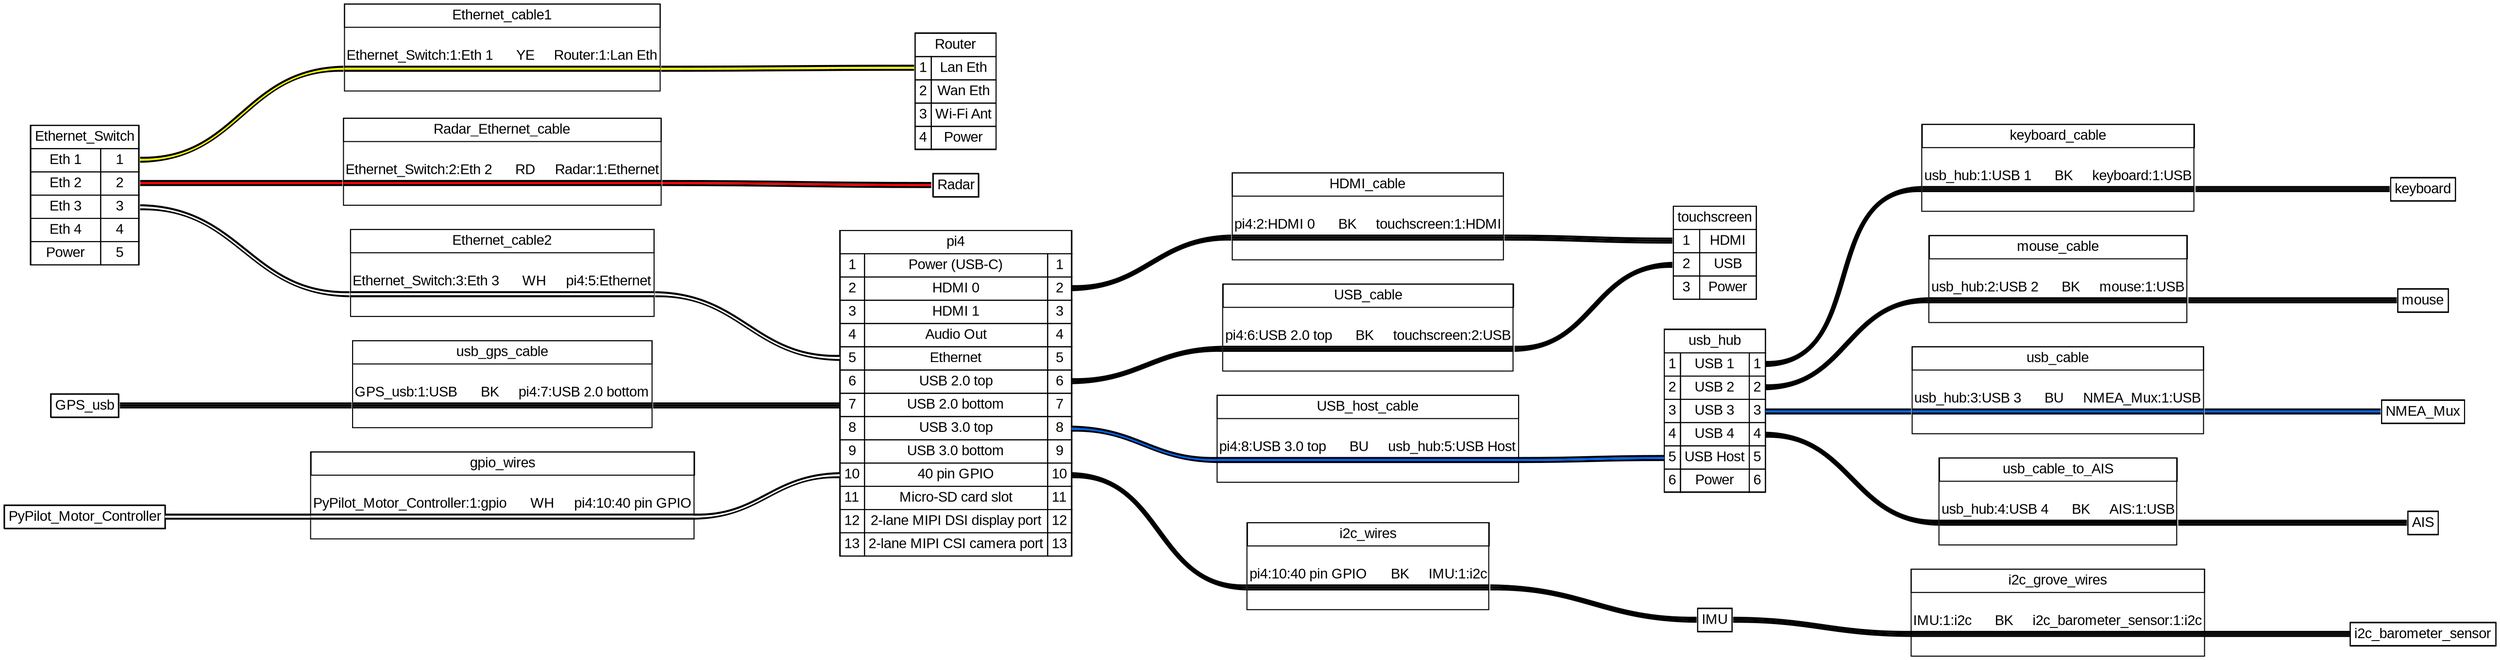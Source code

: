 graph {
// Graph generated by WireViz 0.3.2
// https://github.com/formatc1702/WireViz
	graph [bgcolor="#FFFFFF" fontname=arial nodesep=0.33 rankdir=LR ranksep=2]
	node [fillcolor="#FFFFFF" fontname=arial height=0 margin=0 shape=none style=filled width=0]
	edge [fontname=arial style=bold]
	pi4 [label=<
<table border="0" cellspacing="0" cellpadding="0">
 <tr><td>
  <table border="0" cellspacing="0" cellpadding="3" cellborder="1"><tr>
   <td balign="left">pi4</td>
  </tr></table>
 </td></tr>
 <tr><td>
  <table border="0" cellspacing="0" cellpadding="3" cellborder="1">
   <tr>
    <td port="p1l">1</td>
    <td>Power (USB-C)</td>
    <td port="p1r">1</td>
   </tr>
   <tr>
    <td port="p2l">2</td>
    <td>HDMI 0</td>
    <td port="p2r">2</td>
   </tr>
   <tr>
    <td port="p3l">3</td>
    <td>HDMI 1</td>
    <td port="p3r">3</td>
   </tr>
   <tr>
    <td port="p4l">4</td>
    <td>Audio Out</td>
    <td port="p4r">4</td>
   </tr>
   <tr>
    <td port="p5l">5</td>
    <td>Ethernet</td>
    <td port="p5r">5</td>
   </tr>
   <tr>
    <td port="p6l">6</td>
    <td>USB 2.0 top</td>
    <td port="p6r">6</td>
   </tr>
   <tr>
    <td port="p7l">7</td>
    <td>USB 2.0 bottom</td>
    <td port="p7r">7</td>
   </tr>
   <tr>
    <td port="p8l">8</td>
    <td>USB 3.0 top</td>
    <td port="p8r">8</td>
   </tr>
   <tr>
    <td port="p9l">9</td>
    <td>USB 3.0 bottom</td>
    <td port="p9r">9</td>
   </tr>
   <tr>
    <td port="p10l">10</td>
    <td>40 pin GPIO</td>
    <td port="p10r">10</td>
   </tr>
   <tr>
    <td port="p11l">11</td>
    <td>Micro-SD card slot</td>
    <td port="p11r">11</td>
   </tr>
   <tr>
    <td port="p12l">12</td>
    <td>2-lane MIPI DSI display port</td>
    <td port="p12r">12</td>
   </tr>
   <tr>
    <td port="p13l">13</td>
    <td>2-lane MIPI CSI camera port</td>
    <td port="p13r">13</td>
   </tr>
  </table>
 </td></tr>
</table>
> fillcolor="#FFFFFF" shape=box style=filled]
	usb_hub [label=<
<table border="0" cellspacing="0" cellpadding="0">
 <tr><td>
  <table border="0" cellspacing="0" cellpadding="3" cellborder="1"><tr>
   <td balign="left">usb_hub</td>
  </tr></table>
 </td></tr>
 <tr><td>
  <table border="0" cellspacing="0" cellpadding="3" cellborder="1">
   <tr>
    <td port="p1l">1</td>
    <td>USB 1</td>
    <td port="p1r">1</td>
   </tr>
   <tr>
    <td port="p2l">2</td>
    <td>USB 2</td>
    <td port="p2r">2</td>
   </tr>
   <tr>
    <td port="p3l">3</td>
    <td>USB 3</td>
    <td port="p3r">3</td>
   </tr>
   <tr>
    <td port="p4l">4</td>
    <td>USB 4</td>
    <td port="p4r">4</td>
   </tr>
   <tr>
    <td port="p5l">5</td>
    <td>USB Host</td>
    <td port="p5r">5</td>
   </tr>
   <tr>
    <td port="p6l">6</td>
    <td>Power</td>
    <td port="p6r">6</td>
   </tr>
  </table>
 </td></tr>
</table>
> fillcolor="#FFFFFF" shape=box style=filled]
	Ethernet_Switch [label=<
<table border="0" cellspacing="0" cellpadding="0">
 <tr><td>
  <table border="0" cellspacing="0" cellpadding="3" cellborder="1"><tr>
   <td balign="left">Ethernet_Switch</td>
  </tr></table>
 </td></tr>
 <tr><td>
  <table border="0" cellspacing="0" cellpadding="3" cellborder="1">
   <tr>
    <td>Eth 1</td>
    <td port="p1r">1</td>
   </tr>
   <tr>
    <td>Eth 2</td>
    <td port="p2r">2</td>
   </tr>
   <tr>
    <td>Eth 3</td>
    <td port="p3r">3</td>
   </tr>
   <tr>
    <td>Eth 4</td>
    <td port="p4r">4</td>
   </tr>
   <tr>
    <td>Power</td>
    <td port="p5r">5</td>
   </tr>
  </table>
 </td></tr>
</table>
> fillcolor="#FFFFFF" shape=box style=filled]
	Router [label=<
<table border="0" cellspacing="0" cellpadding="0">
 <tr><td>
  <table border="0" cellspacing="0" cellpadding="3" cellborder="1"><tr>
   <td balign="left">Router</td>
  </tr></table>
 </td></tr>
 <tr><td>
  <table border="0" cellspacing="0" cellpadding="3" cellborder="1">
   <tr>
    <td port="p1l">1</td>
    <td>Lan Eth</td>
   </tr>
   <tr>
    <td port="p2l">2</td>
    <td>Wan Eth</td>
   </tr>
   <tr>
    <td port="p3l">3</td>
    <td>Wi-Fi Ant</td>
   </tr>
   <tr>
    <td port="p4l">4</td>
    <td>Power</td>
   </tr>
  </table>
 </td></tr>
</table>
> fillcolor="#FFFFFF" shape=box style=filled]
	touchscreen [label=<
<table border="0" cellspacing="0" cellpadding="0">
 <tr><td>
  <table border="0" cellspacing="0" cellpadding="3" cellborder="1"><tr>
   <td balign="left">touchscreen</td>
  </tr></table>
 </td></tr>
 <tr><td>
  <table border="0" cellspacing="0" cellpadding="3" cellborder="1">
   <tr>
    <td port="p1l">1</td>
    <td>HDMI</td>
   </tr>
   <tr>
    <td port="p2l">2</td>
    <td>USB</td>
   </tr>
   <tr>
    <td port="p3l">3</td>
    <td>Power</td>
   </tr>
  </table>
 </td></tr>
</table>
> fillcolor="#FFFFFF" shape=box style=filled]
	keyboard [label=<
<table border="0" cellspacing="0" cellpadding="0">
 <tr><td>
  <table border="0" cellspacing="0" cellpadding="3" cellborder="1"><tr>
   <td balign="left">keyboard</td>
  </tr></table>
 </td></tr>
</table>
> fillcolor="#FFFFFF" shape=box style=filled]
	mouse [label=<
<table border="0" cellspacing="0" cellpadding="0">
 <tr><td>
  <table border="0" cellspacing="0" cellpadding="3" cellborder="1"><tr>
   <td balign="left">mouse</td>
  </tr></table>
 </td></tr>
</table>
> fillcolor="#FFFFFF" shape=box style=filled]
	GPS_usb [label=<
<table border="0" cellspacing="0" cellpadding="0">
 <tr><td>
  <table border="0" cellspacing="0" cellpadding="3" cellborder="1"><tr>
   <td balign="left">GPS_usb</td>
  </tr></table>
 </td></tr>
</table>
> fillcolor="#FFFFFF" shape=box style=filled]
	NMEA_Mux [label=<
<table border="0" cellspacing="0" cellpadding="0">
 <tr><td>
  <table border="0" cellspacing="0" cellpadding="3" cellborder="1"><tr>
   <td balign="left">NMEA_Mux</td>
  </tr></table>
 </td></tr>
</table>
> fillcolor="#FFFFFF" shape=box style=filled]
	AIS [label=<
<table border="0" cellspacing="0" cellpadding="0">
 <tr><td>
  <table border="0" cellspacing="0" cellpadding="3" cellborder="1"><tr>
   <td balign="left">AIS</td>
  </tr></table>
 </td></tr>
</table>
> fillcolor="#FFFFFF" shape=box style=filled]
	Radar [label=<
<table border="0" cellspacing="0" cellpadding="0">
 <tr><td>
  <table border="0" cellspacing="0" cellpadding="3" cellborder="1"><tr>
   <td balign="left">Radar</td>
  </tr></table>
 </td></tr>
</table>
> fillcolor="#FFFFFF" shape=box style=filled]
	IMU [label=<
<table border="0" cellspacing="0" cellpadding="0">
 <tr><td>
  <table border="0" cellspacing="0" cellpadding="3" cellborder="1"><tr>
   <td balign="left">IMU</td>
  </tr></table>
 </td></tr>
</table>
> fillcolor="#FFFFFF" shape=box style=filled]
	i2c_barometer_sensor [label=<
<table border="0" cellspacing="0" cellpadding="0">
 <tr><td>
  <table border="0" cellspacing="0" cellpadding="3" cellborder="1"><tr>
   <td balign="left">i2c_barometer_sensor</td>
  </tr></table>
 </td></tr>
</table>
> fillcolor="#FFFFFF" shape=box style=filled]
	PyPilot_Motor_Controller [label=<
<table border="0" cellspacing="0" cellpadding="0">
 <tr><td>
  <table border="0" cellspacing="0" cellpadding="3" cellborder="1"><tr>
   <td balign="left">PyPilot_Motor_Controller</td>
  </tr></table>
 </td></tr>
</table>
> fillcolor="#FFFFFF" shape=box style=filled]
	edge [color="#000000:#0066ff:#000000"]
	pi4:p8r:e -- USB_host_cable:w1:w
	USB_host_cable:w1:e -- usb_hub:p5l:w
	USB_host_cable [label=<
<table border="0" cellspacing="0" cellpadding="0">
 <tr><td>
  <table border="0" cellspacing="0" cellpadding="3" cellborder="1"><tr>
   <td balign="left">USB_host_cable</td>
  </tr></table>
 </td></tr>
 <tr><td>
  <table border="0" cellspacing="0" cellborder="0">
   <tr><td>&nbsp;</td></tr>
   <tr>
    <td>pi4:8:USB 3.0 top</td>
    <td>
     BU
    </td>
    <td>usb_hub:5:USB Host</td>
   </tr>
   <tr>
    <td colspan="3" border="0" cellspacing="0" cellpadding="0" port="w1" height="6">
     <table cellspacing="0" cellborder="0" border="0">
      <tr><td colspan="3" cellpadding="0" height="2" bgcolor="#000000" border="0"></td></tr>
      <tr><td colspan="3" cellpadding="0" height="2" bgcolor="#0066ff" border="0"></td></tr>
      <tr><td colspan="3" cellpadding="0" height="2" bgcolor="#000000" border="0"></td></tr>
     </table>
    </td>
   </tr>
   <tr><td>&nbsp;</td></tr>
  </table>
 </td></tr>
</table>
> fillcolor="#FFFFFF" shape=box style=filled]
	edge [color="#000000:#000000:#000000"]
	pi4:p6r:e -- USB_cable:w1:w
	USB_cable:w1:e -- touchscreen:p2l:w
	USB_cable [label=<
<table border="0" cellspacing="0" cellpadding="0">
 <tr><td>
  <table border="0" cellspacing="0" cellpadding="3" cellborder="1"><tr>
   <td balign="left">USB_cable</td>
  </tr></table>
 </td></tr>
 <tr><td>
  <table border="0" cellspacing="0" cellborder="0">
   <tr><td>&nbsp;</td></tr>
   <tr>
    <td>pi4:6:USB 2.0 top</td>
    <td>
     BK
    </td>
    <td>touchscreen:2:USB</td>
   </tr>
   <tr>
    <td colspan="3" border="0" cellspacing="0" cellpadding="0" port="w1" height="6">
     <table cellspacing="0" cellborder="0" border="0">
      <tr><td colspan="3" cellpadding="0" height="2" bgcolor="#000000" border="0"></td></tr>
      <tr><td colspan="3" cellpadding="0" height="2" bgcolor="#000000" border="0"></td></tr>
      <tr><td colspan="3" cellpadding="0" height="2" bgcolor="#000000" border="0"></td></tr>
     </table>
    </td>
   </tr>
   <tr><td>&nbsp;</td></tr>
  </table>
 </td></tr>
</table>
> fillcolor="#FFFFFF" shape=box style=filled]
	edge [color="#000000:#000000:#000000"]
	pi4:p2r:e -- HDMI_cable:w1:w
	HDMI_cable:w1:e -- touchscreen:p1l:w
	HDMI_cable [label=<
<table border="0" cellspacing="0" cellpadding="0">
 <tr><td>
  <table border="0" cellspacing="0" cellpadding="3" cellborder="1"><tr>
   <td balign="left">HDMI_cable</td>
  </tr></table>
 </td></tr>
 <tr><td>
  <table border="0" cellspacing="0" cellborder="0">
   <tr><td>&nbsp;</td></tr>
   <tr>
    <td>pi4:2:HDMI 0</td>
    <td>
     BK
    </td>
    <td>touchscreen:1:HDMI</td>
   </tr>
   <tr>
    <td colspan="3" border="0" cellspacing="0" cellpadding="0" port="w1" height="6">
     <table cellspacing="0" cellborder="0" border="0">
      <tr><td colspan="3" cellpadding="0" height="2" bgcolor="#000000" border="0"></td></tr>
      <tr><td colspan="3" cellpadding="0" height="2" bgcolor="#000000" border="0"></td></tr>
      <tr><td colspan="3" cellpadding="0" height="2" bgcolor="#000000" border="0"></td></tr>
     </table>
    </td>
   </tr>
   <tr><td>&nbsp;</td></tr>
  </table>
 </td></tr>
</table>
> fillcolor="#FFFFFF" shape=box style=filled]
	edge [color="#000000:#000000:#000000"]
	usb_hub:p2r:e -- mouse_cable:w1:w
	mouse_cable:w1:e -- mouse:w
	mouse_cable [label=<
<table border="0" cellspacing="0" cellpadding="0">
 <tr><td>
  <table border="0" cellspacing="0" cellpadding="3" cellborder="1"><tr>
   <td balign="left">mouse_cable</td>
  </tr></table>
 </td></tr>
 <tr><td>
  <table border="0" cellspacing="0" cellborder="0">
   <tr><td>&nbsp;</td></tr>
   <tr>
    <td>usb_hub:2:USB 2</td>
    <td>
     BK
    </td>
    <td>mouse:1:USB</td>
   </tr>
   <tr>
    <td colspan="3" border="0" cellspacing="0" cellpadding="0" port="w1" height="6">
     <table cellspacing="0" cellborder="0" border="0">
      <tr><td colspan="3" cellpadding="0" height="2" bgcolor="#000000" border="0"></td></tr>
      <tr><td colspan="3" cellpadding="0" height="2" bgcolor="#000000" border="0"></td></tr>
      <tr><td colspan="3" cellpadding="0" height="2" bgcolor="#000000" border="0"></td></tr>
     </table>
    </td>
   </tr>
   <tr><td>&nbsp;</td></tr>
  </table>
 </td></tr>
</table>
> fillcolor="#FFFFFF" shape=box style=filled]
	edge [color="#000000:#000000:#000000"]
	GPS_usb:e -- usb_gps_cable:w1:w
	usb_gps_cable:w1:e -- pi4:p7l:w
	usb_gps_cable [label=<
<table border="0" cellspacing="0" cellpadding="0">
 <tr><td>
  <table border="0" cellspacing="0" cellpadding="3" cellborder="1"><tr>
   <td balign="left">usb_gps_cable</td>
  </tr></table>
 </td></tr>
 <tr><td>
  <table border="0" cellspacing="0" cellborder="0">
   <tr><td>&nbsp;</td></tr>
   <tr>
    <td>GPS_usb:1:USB</td>
    <td>
     BK
    </td>
    <td>pi4:7:USB 2.0 bottom</td>
   </tr>
   <tr>
    <td colspan="3" border="0" cellspacing="0" cellpadding="0" port="w1" height="6">
     <table cellspacing="0" cellborder="0" border="0">
      <tr><td colspan="3" cellpadding="0" height="2" bgcolor="#000000" border="0"></td></tr>
      <tr><td colspan="3" cellpadding="0" height="2" bgcolor="#000000" border="0"></td></tr>
      <tr><td colspan="3" cellpadding="0" height="2" bgcolor="#000000" border="0"></td></tr>
     </table>
    </td>
   </tr>
   <tr><td>&nbsp;</td></tr>
  </table>
 </td></tr>
</table>
> fillcolor="#FFFFFF" shape=box style=filled]
	edge [color="#000000:#000000:#000000"]
	usb_hub:p1r:e -- keyboard_cable:w1:w
	keyboard_cable:w1:e -- keyboard:w
	keyboard_cable [label=<
<table border="0" cellspacing="0" cellpadding="0">
 <tr><td>
  <table border="0" cellspacing="0" cellpadding="3" cellborder="1"><tr>
   <td balign="left">keyboard_cable</td>
  </tr></table>
 </td></tr>
 <tr><td>
  <table border="0" cellspacing="0" cellborder="0">
   <tr><td>&nbsp;</td></tr>
   <tr>
    <td>usb_hub:1:USB 1</td>
    <td>
     BK
    </td>
    <td>keyboard:1:USB</td>
   </tr>
   <tr>
    <td colspan="3" border="0" cellspacing="0" cellpadding="0" port="w1" height="6">
     <table cellspacing="0" cellborder="0" border="0">
      <tr><td colspan="3" cellpadding="0" height="2" bgcolor="#000000" border="0"></td></tr>
      <tr><td colspan="3" cellpadding="0" height="2" bgcolor="#000000" border="0"></td></tr>
      <tr><td colspan="3" cellpadding="0" height="2" bgcolor="#000000" border="0"></td></tr>
     </table>
    </td>
   </tr>
   <tr><td>&nbsp;</td></tr>
  </table>
 </td></tr>
</table>
> fillcolor="#FFFFFF" shape=box style=filled]
	edge [color="#000000:#ffff00:#000000"]
	Ethernet_Switch:p1r:e -- Ethernet_cable1:w1:w
	Ethernet_cable1:w1:e -- Router:p1l:w
	Ethernet_cable1 [label=<
<table border="0" cellspacing="0" cellpadding="0">
 <tr><td>
  <table border="0" cellspacing="0" cellpadding="3" cellborder="1"><tr>
   <td balign="left">Ethernet_cable1</td>
  </tr></table>
 </td></tr>
 <tr><td>
  <table border="0" cellspacing="0" cellborder="0">
   <tr><td>&nbsp;</td></tr>
   <tr>
    <td>Ethernet_Switch:1:Eth 1</td>
    <td>
     YE
    </td>
    <td>Router:1:Lan Eth</td>
   </tr>
   <tr>
    <td colspan="3" border="0" cellspacing="0" cellpadding="0" port="w1" height="6">
     <table cellspacing="0" cellborder="0" border="0">
      <tr><td colspan="3" cellpadding="0" height="2" bgcolor="#000000" border="0"></td></tr>
      <tr><td colspan="3" cellpadding="0" height="2" bgcolor="#ffff00" border="0"></td></tr>
      <tr><td colspan="3" cellpadding="0" height="2" bgcolor="#000000" border="0"></td></tr>
     </table>
    </td>
   </tr>
   <tr><td>&nbsp;</td></tr>
  </table>
 </td></tr>
</table>
> fillcolor="#FFFFFF" shape=box style=filled]
	edge [color="#000000:#ffffff:#000000"]
	Ethernet_Switch:p3r:e -- Ethernet_cable2:w1:w
	Ethernet_cable2:w1:e -- pi4:p5l:w
	Ethernet_cable2 [label=<
<table border="0" cellspacing="0" cellpadding="0">
 <tr><td>
  <table border="0" cellspacing="0" cellpadding="3" cellborder="1"><tr>
   <td balign="left">Ethernet_cable2</td>
  </tr></table>
 </td></tr>
 <tr><td>
  <table border="0" cellspacing="0" cellborder="0">
   <tr><td>&nbsp;</td></tr>
   <tr>
    <td>Ethernet_Switch:3:Eth 3</td>
    <td>
     WH
    </td>
    <td>pi4:5:Ethernet</td>
   </tr>
   <tr>
    <td colspan="3" border="0" cellspacing="0" cellpadding="0" port="w1" height="6">
     <table cellspacing="0" cellborder="0" border="0">
      <tr><td colspan="3" cellpadding="0" height="2" bgcolor="#000000" border="0"></td></tr>
      <tr><td colspan="3" cellpadding="0" height="2" bgcolor="#ffffff" border="0"></td></tr>
      <tr><td colspan="3" cellpadding="0" height="2" bgcolor="#000000" border="0"></td></tr>
     </table>
    </td>
   </tr>
   <tr><td>&nbsp;</td></tr>
  </table>
 </td></tr>
</table>
> fillcolor="#FFFFFF" shape=box style=filled]
	edge [color="#000000:#ff0000:#000000"]
	Ethernet_Switch:p2r:e -- Radar_Ethernet_cable:w1:w
	Radar_Ethernet_cable:w1:e -- Radar:w
	Radar_Ethernet_cable [label=<
<table border="0" cellspacing="0" cellpadding="0">
 <tr><td>
  <table border="0" cellspacing="0" cellpadding="3" cellborder="1"><tr>
   <td balign="left">Radar_Ethernet_cable</td>
  </tr></table>
 </td></tr>
 <tr><td>
  <table border="0" cellspacing="0" cellborder="0">
   <tr><td>&nbsp;</td></tr>
   <tr>
    <td>Ethernet_Switch:2:Eth 2</td>
    <td>
     RD
    </td>
    <td>Radar:1:Ethernet</td>
   </tr>
   <tr>
    <td colspan="3" border="0" cellspacing="0" cellpadding="0" port="w1" height="6">
     <table cellspacing="0" cellborder="0" border="0">
      <tr><td colspan="3" cellpadding="0" height="2" bgcolor="#000000" border="0"></td></tr>
      <tr><td colspan="3" cellpadding="0" height="2" bgcolor="#ff0000" border="0"></td></tr>
      <tr><td colspan="3" cellpadding="0" height="2" bgcolor="#000000" border="0"></td></tr>
     </table>
    </td>
   </tr>
   <tr><td>&nbsp;</td></tr>
  </table>
 </td></tr>
</table>
> fillcolor="#FFFFFF" shape=box style=filled]
	edge [color="#000000:#0066ff:#000000"]
	usb_hub:p3r:e -- usb_cable:w1:w
	usb_cable:w1:e -- NMEA_Mux:w
	usb_cable [label=<
<table border="0" cellspacing="0" cellpadding="0">
 <tr><td>
  <table border="0" cellspacing="0" cellpadding="3" cellborder="1"><tr>
   <td balign="left">usb_cable</td>
  </tr></table>
 </td></tr>
 <tr><td>
  <table border="0" cellspacing="0" cellborder="0">
   <tr><td>&nbsp;</td></tr>
   <tr>
    <td>usb_hub:3:USB 3</td>
    <td>
     BU
    </td>
    <td>NMEA_Mux:1:USB</td>
   </tr>
   <tr>
    <td colspan="3" border="0" cellspacing="0" cellpadding="0" port="w1" height="6">
     <table cellspacing="0" cellborder="0" border="0">
      <tr><td colspan="3" cellpadding="0" height="2" bgcolor="#000000" border="0"></td></tr>
      <tr><td colspan="3" cellpadding="0" height="2" bgcolor="#0066ff" border="0"></td></tr>
      <tr><td colspan="3" cellpadding="0" height="2" bgcolor="#000000" border="0"></td></tr>
     </table>
    </td>
   </tr>
   <tr><td>&nbsp;</td></tr>
  </table>
 </td></tr>
</table>
> fillcolor="#FFFFFF" shape=box style=filled]
	edge [color="#000000:#000000:#000000"]
	usb_hub:p4r:e -- usb_cable_to_AIS:w1:w
	usb_cable_to_AIS:w1:e -- AIS:w
	usb_cable_to_AIS [label=<
<table border="0" cellspacing="0" cellpadding="0">
 <tr><td>
  <table border="0" cellspacing="0" cellpadding="3" cellborder="1"><tr>
   <td balign="left">usb_cable_to_AIS</td>
  </tr></table>
 </td></tr>
 <tr><td>
  <table border="0" cellspacing="0" cellborder="0">
   <tr><td>&nbsp;</td></tr>
   <tr>
    <td>usb_hub:4:USB 4</td>
    <td>
     BK
    </td>
    <td>AIS:1:USB</td>
   </tr>
   <tr>
    <td colspan="3" border="0" cellspacing="0" cellpadding="0" port="w1" height="6">
     <table cellspacing="0" cellborder="0" border="0">
      <tr><td colspan="3" cellpadding="0" height="2" bgcolor="#000000" border="0"></td></tr>
      <tr><td colspan="3" cellpadding="0" height="2" bgcolor="#000000" border="0"></td></tr>
      <tr><td colspan="3" cellpadding="0" height="2" bgcolor="#000000" border="0"></td></tr>
     </table>
    </td>
   </tr>
   <tr><td>&nbsp;</td></tr>
  </table>
 </td></tr>
</table>
> fillcolor="#FFFFFF" shape=box style=filled]
	edge [color="#000000:#000000:#000000"]
	pi4:p10r:e -- i2c_wires:w1:w
	i2c_wires:w1:e -- IMU:w
	i2c_wires [label=<
<table border="0" cellspacing="0" cellpadding="0">
 <tr><td>
  <table border="0" cellspacing="0" cellpadding="3" cellborder="1"><tr>
   <td balign="left">i2c_wires</td>
  </tr></table>
 </td></tr>
 <tr><td>
  <table border="0" cellspacing="0" cellborder="0">
   <tr><td>&nbsp;</td></tr>
   <tr>
    <td>pi4:10:40 pin GPIO</td>
    <td>
     BK
    </td>
    <td>IMU:1:i2c</td>
   </tr>
   <tr>
    <td colspan="3" border="0" cellspacing="0" cellpadding="0" port="w1" height="6">
     <table cellspacing="0" cellborder="0" border="0">
      <tr><td colspan="3" cellpadding="0" height="2" bgcolor="#000000" border="0"></td></tr>
      <tr><td colspan="3" cellpadding="0" height="2" bgcolor="#000000" border="0"></td></tr>
      <tr><td colspan="3" cellpadding="0" height="2" bgcolor="#000000" border="0"></td></tr>
     </table>
    </td>
   </tr>
   <tr><td>&nbsp;</td></tr>
  </table>
 </td></tr>
</table>
> fillcolor="#FFFFFF" shape=box style=filled]
	edge [color="#000000:#000000:#000000"]
	IMU:e -- i2c_grove_wires:w1:w
	i2c_grove_wires:w1:e -- i2c_barometer_sensor:w
	i2c_grove_wires [label=<
<table border="0" cellspacing="0" cellpadding="0">
 <tr><td>
  <table border="0" cellspacing="0" cellpadding="3" cellborder="1"><tr>
   <td balign="left">i2c_grove_wires</td>
  </tr></table>
 </td></tr>
 <tr><td>
  <table border="0" cellspacing="0" cellborder="0">
   <tr><td>&nbsp;</td></tr>
   <tr>
    <td>IMU:1:i2c</td>
    <td>
     BK
    </td>
    <td>i2c_barometer_sensor:1:i2c</td>
   </tr>
   <tr>
    <td colspan="3" border="0" cellspacing="0" cellpadding="0" port="w1" height="6">
     <table cellspacing="0" cellborder="0" border="0">
      <tr><td colspan="3" cellpadding="0" height="2" bgcolor="#000000" border="0"></td></tr>
      <tr><td colspan="3" cellpadding="0" height="2" bgcolor="#000000" border="0"></td></tr>
      <tr><td colspan="3" cellpadding="0" height="2" bgcolor="#000000" border="0"></td></tr>
     </table>
    </td>
   </tr>
   <tr><td>&nbsp;</td></tr>
  </table>
 </td></tr>
</table>
> fillcolor="#FFFFFF" shape=box style=filled]
	edge [color="#000000:#ffffff:#000000"]
	PyPilot_Motor_Controller:e -- gpio_wires:w1:w
	gpio_wires:w1:e -- pi4:p10l:w
	gpio_wires [label=<
<table border="0" cellspacing="0" cellpadding="0">
 <tr><td>
  <table border="0" cellspacing="0" cellpadding="3" cellborder="1"><tr>
   <td balign="left">gpio_wires</td>
  </tr></table>
 </td></tr>
 <tr><td>
  <table border="0" cellspacing="0" cellborder="0">
   <tr><td>&nbsp;</td></tr>
   <tr>
    <td>PyPilot_Motor_Controller:1:gpio</td>
    <td>
     WH
    </td>
    <td>pi4:10:40 pin GPIO</td>
   </tr>
   <tr>
    <td colspan="3" border="0" cellspacing="0" cellpadding="0" port="w1" height="6">
     <table cellspacing="0" cellborder="0" border="0">
      <tr><td colspan="3" cellpadding="0" height="2" bgcolor="#000000" border="0"></td></tr>
      <tr><td colspan="3" cellpadding="0" height="2" bgcolor="#ffffff" border="0"></td></tr>
      <tr><td colspan="3" cellpadding="0" height="2" bgcolor="#000000" border="0"></td></tr>
     </table>
    </td>
   </tr>
   <tr><td>&nbsp;</td></tr>
  </table>
 </td></tr>
</table>
> fillcolor="#FFFFFF" shape=box style=filled]
}
